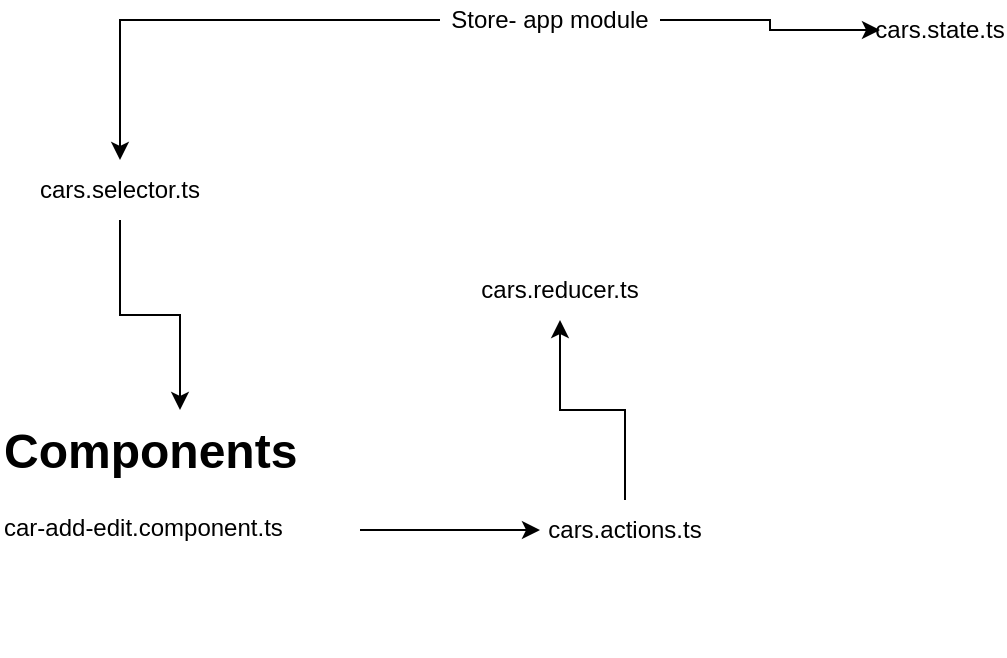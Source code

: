 <mxfile version="26.1.1">
  <diagram id="xouH_qLp2EitbVn4Wkbi" name="Page-1">
    <mxGraphModel dx="786" dy="511" grid="1" gridSize="10" guides="1" tooltips="1" connect="1" arrows="1" fold="1" page="1" pageScale="1" pageWidth="850" pageHeight="1100" math="0" shadow="0">
      <root>
        <mxCell id="0" />
        <mxCell id="1" parent="0" />
        <mxCell id="1JWGINGJR1774hv97KHC-1" value="cars.state.ts" style="text;html=1;align=center;verticalAlign=middle;whiteSpace=wrap;rounded=0;" vertex="1" parent="1">
          <mxGeometry x="540" y="10" width="60" height="30" as="geometry" />
        </mxCell>
        <mxCell id="1JWGINGJR1774hv97KHC-10" value="" style="edgeStyle=orthogonalEdgeStyle;rounded=0;orthogonalLoop=1;jettySize=auto;html=1;" edge="1" parent="1" source="1JWGINGJR1774hv97KHC-3" target="1JWGINGJR1774hv97KHC-6">
          <mxGeometry relative="1" as="geometry" />
        </mxCell>
        <mxCell id="1JWGINGJR1774hv97KHC-3" value="cars.selector.ts" style="text;html=1;align=center;verticalAlign=middle;whiteSpace=wrap;rounded=0;" vertex="1" parent="1">
          <mxGeometry x="130" y="90" width="60" height="30" as="geometry" />
        </mxCell>
        <UserObject label="cars.reducer.ts" link="cars.reducer.ts" id="1JWGINGJR1774hv97KHC-4">
          <mxCell style="text;html=1;align=center;verticalAlign=middle;whiteSpace=wrap;rounded=0;" vertex="1" parent="1">
            <mxGeometry x="350" y="140" width="60" height="30" as="geometry" />
          </mxCell>
        </UserObject>
        <mxCell id="1JWGINGJR1774hv97KHC-15" value="" style="edgeStyle=orthogonalEdgeStyle;rounded=0;orthogonalLoop=1;jettySize=auto;html=1;" edge="1" parent="1" source="1JWGINGJR1774hv97KHC-5" target="1JWGINGJR1774hv97KHC-4">
          <mxGeometry relative="1" as="geometry" />
        </mxCell>
        <mxCell id="1JWGINGJR1774hv97KHC-5" value="cars.actions.ts" style="text;html=1;align=center;verticalAlign=middle;whiteSpace=wrap;rounded=0;" vertex="1" parent="1">
          <mxGeometry x="370" y="260" width="85" height="30" as="geometry" />
        </mxCell>
        <mxCell id="1JWGINGJR1774hv97KHC-14" value="" style="edgeStyle=orthogonalEdgeStyle;rounded=0;orthogonalLoop=1;jettySize=auto;html=1;" edge="1" parent="1" source="1JWGINGJR1774hv97KHC-6" target="1JWGINGJR1774hv97KHC-5">
          <mxGeometry relative="1" as="geometry" />
        </mxCell>
        <mxCell id="1JWGINGJR1774hv97KHC-6" value="&lt;h1 style=&quot;margin-top: 0px;&quot;&gt;Components&lt;/h1&gt;&lt;p&gt;car-add-edit.component.ts&lt;/p&gt;" style="text;html=1;whiteSpace=wrap;overflow=hidden;rounded=0;" vertex="1" parent="1">
          <mxGeometry x="100" y="215" width="180" height="120" as="geometry" />
        </mxCell>
        <mxCell id="1JWGINGJR1774hv97KHC-11" style="edgeStyle=orthogonalEdgeStyle;rounded=0;orthogonalLoop=1;jettySize=auto;html=1;" edge="1" parent="1" source="1JWGINGJR1774hv97KHC-9" target="1JWGINGJR1774hv97KHC-3">
          <mxGeometry relative="1" as="geometry" />
        </mxCell>
        <mxCell id="1JWGINGJR1774hv97KHC-18" style="edgeStyle=orthogonalEdgeStyle;rounded=0;orthogonalLoop=1;jettySize=auto;html=1;entryX=0;entryY=0.5;entryDx=0;entryDy=0;" edge="1" parent="1" source="1JWGINGJR1774hv97KHC-9" target="1JWGINGJR1774hv97KHC-1">
          <mxGeometry relative="1" as="geometry" />
        </mxCell>
        <mxCell id="1JWGINGJR1774hv97KHC-9" value="Store- app module" style="text;html=1;align=center;verticalAlign=middle;whiteSpace=wrap;rounded=0;" vertex="1" parent="1">
          <mxGeometry x="320" y="10" width="110" height="20" as="geometry" />
        </mxCell>
      </root>
    </mxGraphModel>
  </diagram>
</mxfile>

